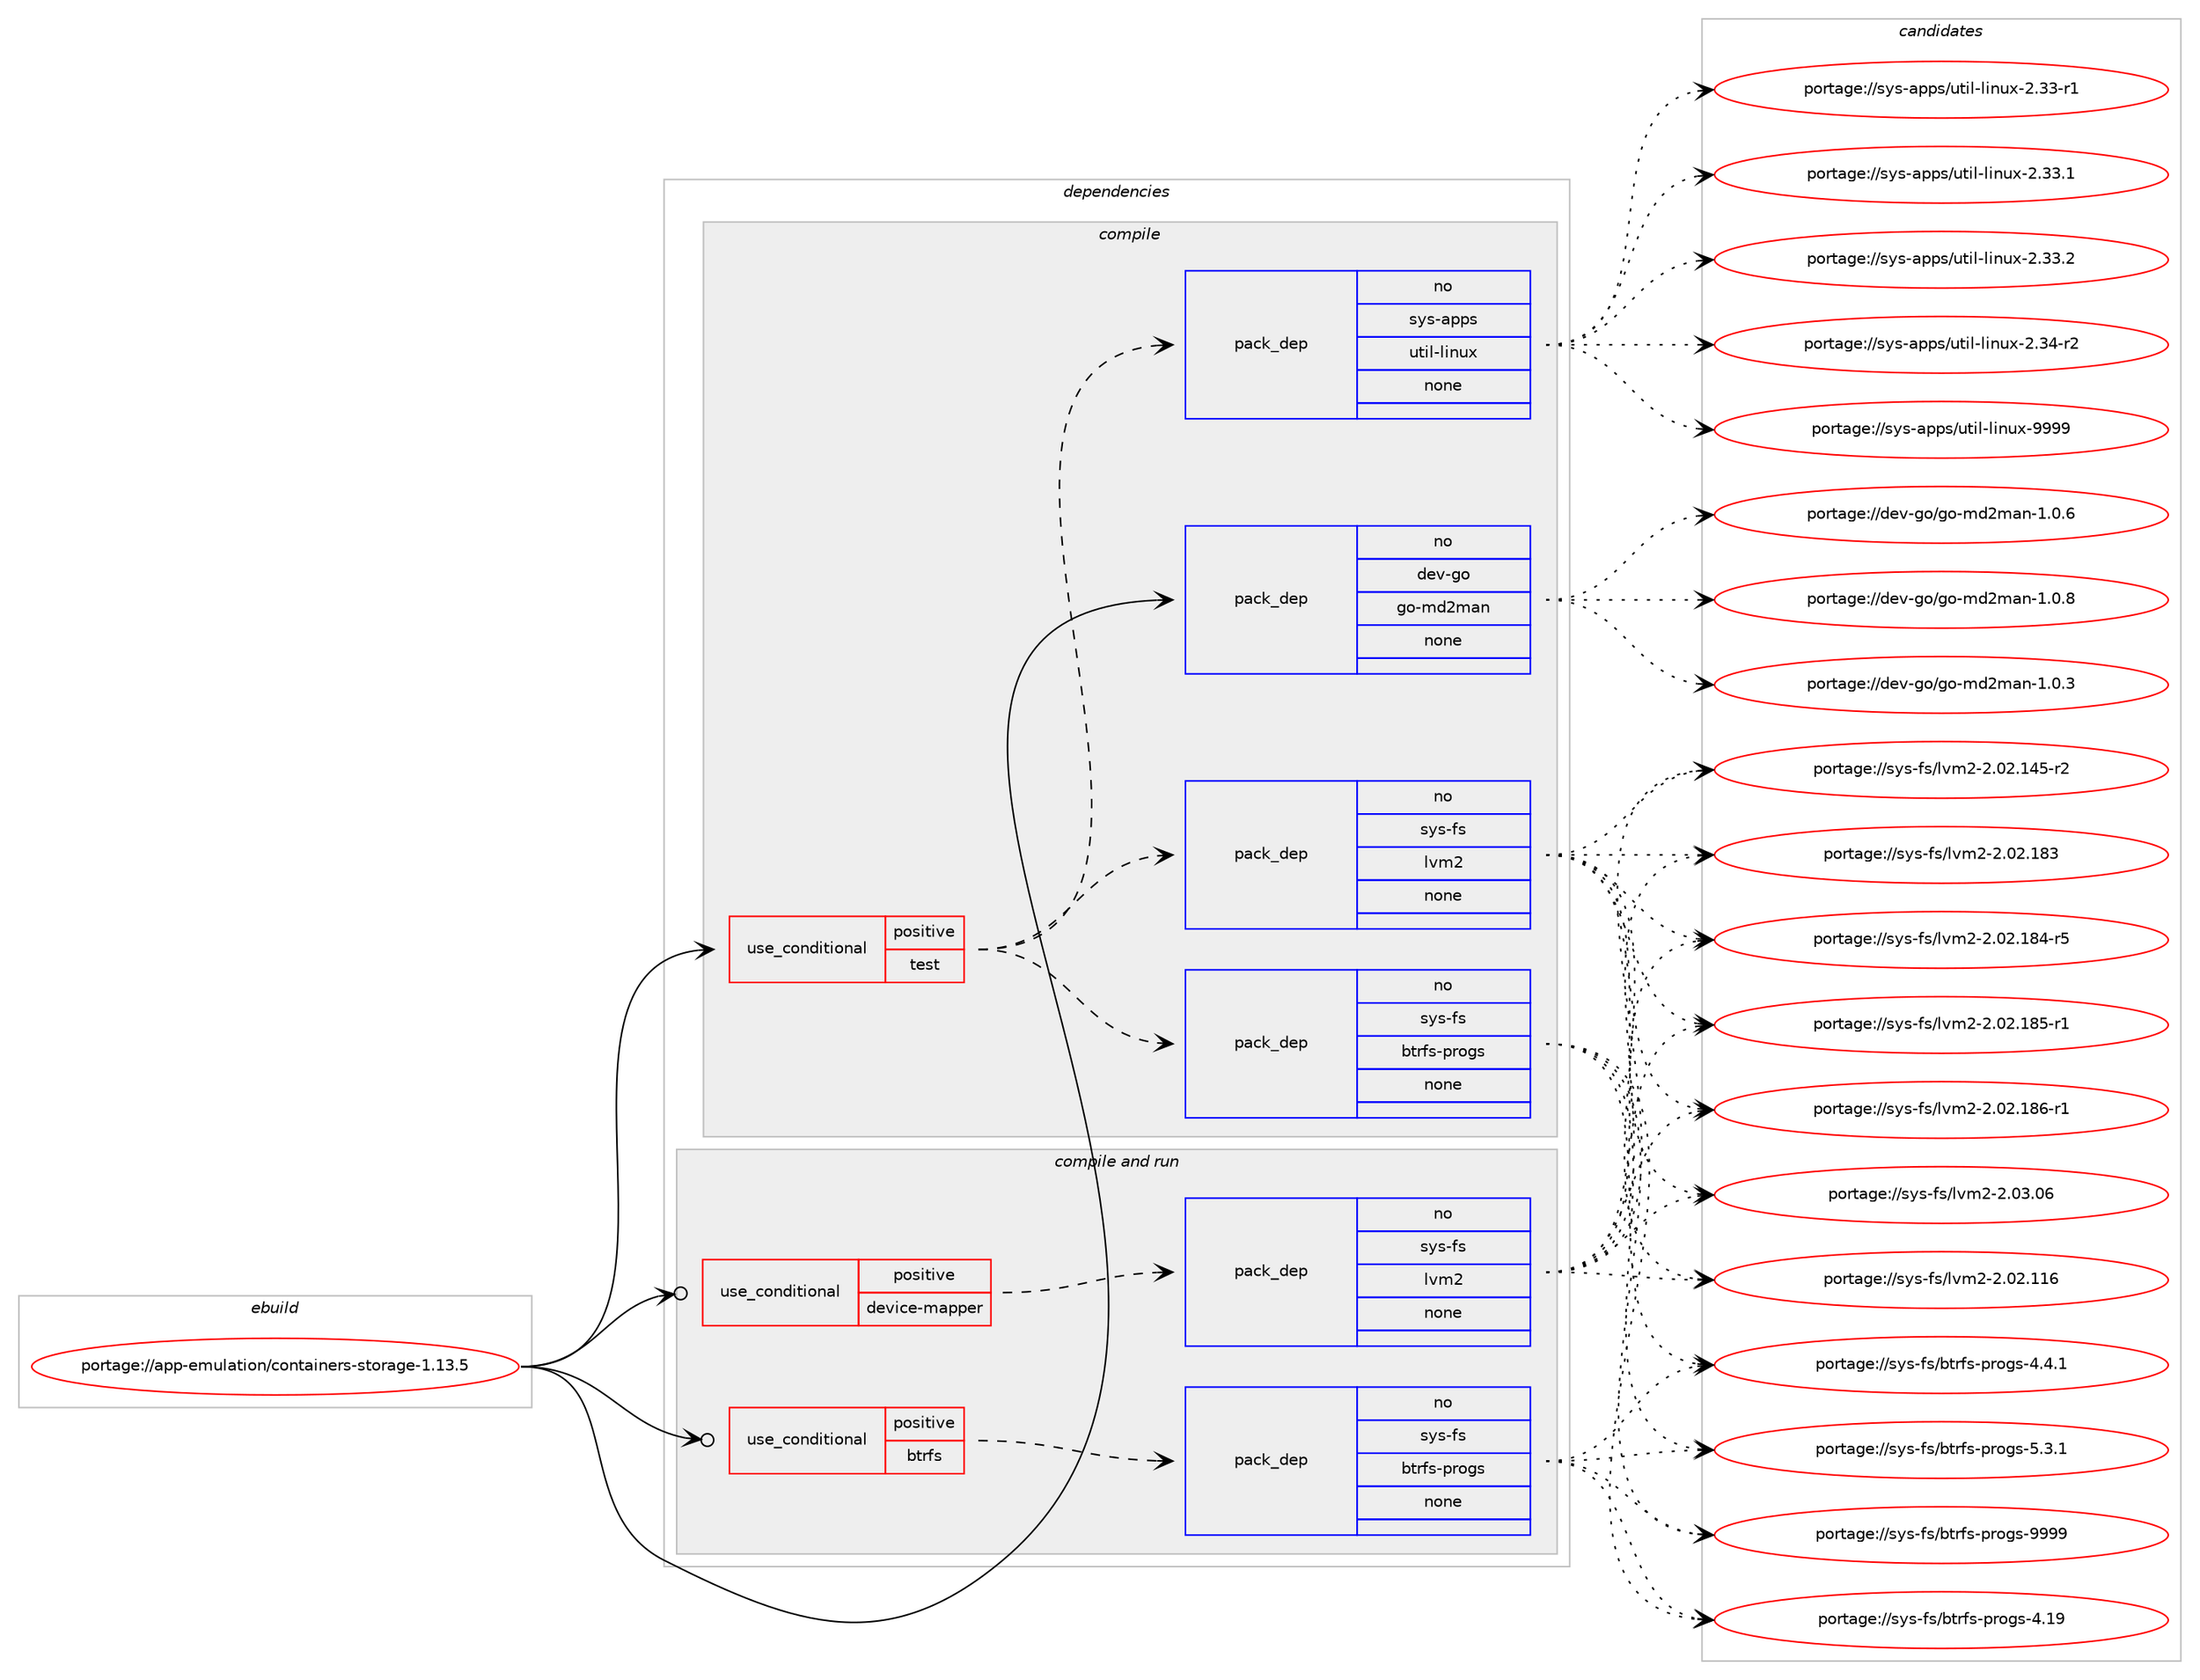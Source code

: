 digraph prolog {

# *************
# Graph options
# *************

newrank=true;
concentrate=true;
compound=true;
graph [rankdir=LR,fontname=Helvetica,fontsize=10,ranksep=1.5];#, ranksep=2.5, nodesep=0.2];
edge  [arrowhead=vee];
node  [fontname=Helvetica,fontsize=10];

# **********
# The ebuild
# **********

subgraph cluster_leftcol {
color=gray;
label=<<i>ebuild</i>>;
id [label="portage://app-emulation/containers-storage-1.13.5", color=red, width=4, href="../app-emulation/containers-storage-1.13.5.svg"];
}

# ****************
# The dependencies
# ****************

subgraph cluster_midcol {
color=gray;
label=<<i>dependencies</i>>;
subgraph cluster_compile {
fillcolor="#eeeeee";
style=filled;
label=<<i>compile</i>>;
subgraph cond4598 {
dependency19133 [label=<<TABLE BORDER="0" CELLBORDER="1" CELLSPACING="0" CELLPADDING="4"><TR><TD ROWSPAN="3" CELLPADDING="10">use_conditional</TD></TR><TR><TD>positive</TD></TR><TR><TD>test</TD></TR></TABLE>>, shape=none, color=red];
subgraph pack14189 {
dependency19134 [label=<<TABLE BORDER="0" CELLBORDER="1" CELLSPACING="0" CELLPADDING="4" WIDTH="220"><TR><TD ROWSPAN="6" CELLPADDING="30">pack_dep</TD></TR><TR><TD WIDTH="110">no</TD></TR><TR><TD>sys-fs</TD></TR><TR><TD>btrfs-progs</TD></TR><TR><TD>none</TD></TR><TR><TD></TD></TR></TABLE>>, shape=none, color=blue];
}
dependency19133:e -> dependency19134:w [weight=20,style="dashed",arrowhead="vee"];
subgraph pack14190 {
dependency19135 [label=<<TABLE BORDER="0" CELLBORDER="1" CELLSPACING="0" CELLPADDING="4" WIDTH="220"><TR><TD ROWSPAN="6" CELLPADDING="30">pack_dep</TD></TR><TR><TD WIDTH="110">no</TD></TR><TR><TD>sys-fs</TD></TR><TR><TD>lvm2</TD></TR><TR><TD>none</TD></TR><TR><TD></TD></TR></TABLE>>, shape=none, color=blue];
}
dependency19133:e -> dependency19135:w [weight=20,style="dashed",arrowhead="vee"];
subgraph pack14191 {
dependency19136 [label=<<TABLE BORDER="0" CELLBORDER="1" CELLSPACING="0" CELLPADDING="4" WIDTH="220"><TR><TD ROWSPAN="6" CELLPADDING="30">pack_dep</TD></TR><TR><TD WIDTH="110">no</TD></TR><TR><TD>sys-apps</TD></TR><TR><TD>util-linux</TD></TR><TR><TD>none</TD></TR><TR><TD></TD></TR></TABLE>>, shape=none, color=blue];
}
dependency19133:e -> dependency19136:w [weight=20,style="dashed",arrowhead="vee"];
}
id:e -> dependency19133:w [weight=20,style="solid",arrowhead="vee"];
subgraph pack14192 {
dependency19137 [label=<<TABLE BORDER="0" CELLBORDER="1" CELLSPACING="0" CELLPADDING="4" WIDTH="220"><TR><TD ROWSPAN="6" CELLPADDING="30">pack_dep</TD></TR><TR><TD WIDTH="110">no</TD></TR><TR><TD>dev-go</TD></TR><TR><TD>go-md2man</TD></TR><TR><TD>none</TD></TR><TR><TD></TD></TR></TABLE>>, shape=none, color=blue];
}
id:e -> dependency19137:w [weight=20,style="solid",arrowhead="vee"];
}
subgraph cluster_compileandrun {
fillcolor="#eeeeee";
style=filled;
label=<<i>compile and run</i>>;
subgraph cond4599 {
dependency19138 [label=<<TABLE BORDER="0" CELLBORDER="1" CELLSPACING="0" CELLPADDING="4"><TR><TD ROWSPAN="3" CELLPADDING="10">use_conditional</TD></TR><TR><TD>positive</TD></TR><TR><TD>btrfs</TD></TR></TABLE>>, shape=none, color=red];
subgraph pack14193 {
dependency19139 [label=<<TABLE BORDER="0" CELLBORDER="1" CELLSPACING="0" CELLPADDING="4" WIDTH="220"><TR><TD ROWSPAN="6" CELLPADDING="30">pack_dep</TD></TR><TR><TD WIDTH="110">no</TD></TR><TR><TD>sys-fs</TD></TR><TR><TD>btrfs-progs</TD></TR><TR><TD>none</TD></TR><TR><TD></TD></TR></TABLE>>, shape=none, color=blue];
}
dependency19138:e -> dependency19139:w [weight=20,style="dashed",arrowhead="vee"];
}
id:e -> dependency19138:w [weight=20,style="solid",arrowhead="odotvee"];
subgraph cond4600 {
dependency19140 [label=<<TABLE BORDER="0" CELLBORDER="1" CELLSPACING="0" CELLPADDING="4"><TR><TD ROWSPAN="3" CELLPADDING="10">use_conditional</TD></TR><TR><TD>positive</TD></TR><TR><TD>device-mapper</TD></TR></TABLE>>, shape=none, color=red];
subgraph pack14194 {
dependency19141 [label=<<TABLE BORDER="0" CELLBORDER="1" CELLSPACING="0" CELLPADDING="4" WIDTH="220"><TR><TD ROWSPAN="6" CELLPADDING="30">pack_dep</TD></TR><TR><TD WIDTH="110">no</TD></TR><TR><TD>sys-fs</TD></TR><TR><TD>lvm2</TD></TR><TR><TD>none</TD></TR><TR><TD></TD></TR></TABLE>>, shape=none, color=blue];
}
dependency19140:e -> dependency19141:w [weight=20,style="dashed",arrowhead="vee"];
}
id:e -> dependency19140:w [weight=20,style="solid",arrowhead="odotvee"];
}
subgraph cluster_run {
fillcolor="#eeeeee";
style=filled;
label=<<i>run</i>>;
}
}

# **************
# The candidates
# **************

subgraph cluster_choices {
rank=same;
color=gray;
label=<<i>candidates</i>>;

subgraph choice14189 {
color=black;
nodesep=1;
choiceportage115121115451021154798116114102115451121141111031154552464957 [label="portage://sys-fs/btrfs-progs-4.19", color=red, width=4,href="../sys-fs/btrfs-progs-4.19.svg"];
choiceportage11512111545102115479811611410211545112114111103115455246524649 [label="portage://sys-fs/btrfs-progs-4.4.1", color=red, width=4,href="../sys-fs/btrfs-progs-4.4.1.svg"];
choiceportage11512111545102115479811611410211545112114111103115455346514649 [label="portage://sys-fs/btrfs-progs-5.3.1", color=red, width=4,href="../sys-fs/btrfs-progs-5.3.1.svg"];
choiceportage115121115451021154798116114102115451121141111031154557575757 [label="portage://sys-fs/btrfs-progs-9999", color=red, width=4,href="../sys-fs/btrfs-progs-9999.svg"];
dependency19134:e -> choiceportage115121115451021154798116114102115451121141111031154552464957:w [style=dotted,weight="100"];
dependency19134:e -> choiceportage11512111545102115479811611410211545112114111103115455246524649:w [style=dotted,weight="100"];
dependency19134:e -> choiceportage11512111545102115479811611410211545112114111103115455346514649:w [style=dotted,weight="100"];
dependency19134:e -> choiceportage115121115451021154798116114102115451121141111031154557575757:w [style=dotted,weight="100"];
}
subgraph choice14190 {
color=black;
nodesep=1;
choiceportage115121115451021154710811810950455046485046494954 [label="portage://sys-fs/lvm2-2.02.116", color=red, width=4,href="../sys-fs/lvm2-2.02.116.svg"];
choiceportage1151211154510211547108118109504550464850464952534511450 [label="portage://sys-fs/lvm2-2.02.145-r2", color=red, width=4,href="../sys-fs/lvm2-2.02.145-r2.svg"];
choiceportage115121115451021154710811810950455046485046495651 [label="portage://sys-fs/lvm2-2.02.183", color=red, width=4,href="../sys-fs/lvm2-2.02.183.svg"];
choiceportage1151211154510211547108118109504550464850464956524511453 [label="portage://sys-fs/lvm2-2.02.184-r5", color=red, width=4,href="../sys-fs/lvm2-2.02.184-r5.svg"];
choiceportage1151211154510211547108118109504550464850464956534511449 [label="portage://sys-fs/lvm2-2.02.185-r1", color=red, width=4,href="../sys-fs/lvm2-2.02.185-r1.svg"];
choiceportage1151211154510211547108118109504550464850464956544511449 [label="portage://sys-fs/lvm2-2.02.186-r1", color=red, width=4,href="../sys-fs/lvm2-2.02.186-r1.svg"];
choiceportage1151211154510211547108118109504550464851464854 [label="portage://sys-fs/lvm2-2.03.06", color=red, width=4,href="../sys-fs/lvm2-2.03.06.svg"];
dependency19135:e -> choiceportage115121115451021154710811810950455046485046494954:w [style=dotted,weight="100"];
dependency19135:e -> choiceportage1151211154510211547108118109504550464850464952534511450:w [style=dotted,weight="100"];
dependency19135:e -> choiceportage115121115451021154710811810950455046485046495651:w [style=dotted,weight="100"];
dependency19135:e -> choiceportage1151211154510211547108118109504550464850464956524511453:w [style=dotted,weight="100"];
dependency19135:e -> choiceportage1151211154510211547108118109504550464850464956534511449:w [style=dotted,weight="100"];
dependency19135:e -> choiceportage1151211154510211547108118109504550464850464956544511449:w [style=dotted,weight="100"];
dependency19135:e -> choiceportage1151211154510211547108118109504550464851464854:w [style=dotted,weight="100"];
}
subgraph choice14191 {
color=black;
nodesep=1;
choiceportage1151211154597112112115471171161051084510810511011712045504651514511449 [label="portage://sys-apps/util-linux-2.33-r1", color=red, width=4,href="../sys-apps/util-linux-2.33-r1.svg"];
choiceportage1151211154597112112115471171161051084510810511011712045504651514649 [label="portage://sys-apps/util-linux-2.33.1", color=red, width=4,href="../sys-apps/util-linux-2.33.1.svg"];
choiceportage1151211154597112112115471171161051084510810511011712045504651514650 [label="portage://sys-apps/util-linux-2.33.2", color=red, width=4,href="../sys-apps/util-linux-2.33.2.svg"];
choiceportage1151211154597112112115471171161051084510810511011712045504651524511450 [label="portage://sys-apps/util-linux-2.34-r2", color=red, width=4,href="../sys-apps/util-linux-2.34-r2.svg"];
choiceportage115121115459711211211547117116105108451081051101171204557575757 [label="portage://sys-apps/util-linux-9999", color=red, width=4,href="../sys-apps/util-linux-9999.svg"];
dependency19136:e -> choiceportage1151211154597112112115471171161051084510810511011712045504651514511449:w [style=dotted,weight="100"];
dependency19136:e -> choiceportage1151211154597112112115471171161051084510810511011712045504651514649:w [style=dotted,weight="100"];
dependency19136:e -> choiceportage1151211154597112112115471171161051084510810511011712045504651514650:w [style=dotted,weight="100"];
dependency19136:e -> choiceportage1151211154597112112115471171161051084510810511011712045504651524511450:w [style=dotted,weight="100"];
dependency19136:e -> choiceportage115121115459711211211547117116105108451081051101171204557575757:w [style=dotted,weight="100"];
}
subgraph choice14192 {
color=black;
nodesep=1;
choiceportage1001011184510311147103111451091005010997110454946484651 [label="portage://dev-go/go-md2man-1.0.3", color=red, width=4,href="../dev-go/go-md2man-1.0.3.svg"];
choiceportage1001011184510311147103111451091005010997110454946484654 [label="portage://dev-go/go-md2man-1.0.6", color=red, width=4,href="../dev-go/go-md2man-1.0.6.svg"];
choiceportage1001011184510311147103111451091005010997110454946484656 [label="portage://dev-go/go-md2man-1.0.8", color=red, width=4,href="../dev-go/go-md2man-1.0.8.svg"];
dependency19137:e -> choiceportage1001011184510311147103111451091005010997110454946484651:w [style=dotted,weight="100"];
dependency19137:e -> choiceportage1001011184510311147103111451091005010997110454946484654:w [style=dotted,weight="100"];
dependency19137:e -> choiceportage1001011184510311147103111451091005010997110454946484656:w [style=dotted,weight="100"];
}
subgraph choice14193 {
color=black;
nodesep=1;
choiceportage115121115451021154798116114102115451121141111031154552464957 [label="portage://sys-fs/btrfs-progs-4.19", color=red, width=4,href="../sys-fs/btrfs-progs-4.19.svg"];
choiceportage11512111545102115479811611410211545112114111103115455246524649 [label="portage://sys-fs/btrfs-progs-4.4.1", color=red, width=4,href="../sys-fs/btrfs-progs-4.4.1.svg"];
choiceportage11512111545102115479811611410211545112114111103115455346514649 [label="portage://sys-fs/btrfs-progs-5.3.1", color=red, width=4,href="../sys-fs/btrfs-progs-5.3.1.svg"];
choiceportage115121115451021154798116114102115451121141111031154557575757 [label="portage://sys-fs/btrfs-progs-9999", color=red, width=4,href="../sys-fs/btrfs-progs-9999.svg"];
dependency19139:e -> choiceportage115121115451021154798116114102115451121141111031154552464957:w [style=dotted,weight="100"];
dependency19139:e -> choiceportage11512111545102115479811611410211545112114111103115455246524649:w [style=dotted,weight="100"];
dependency19139:e -> choiceportage11512111545102115479811611410211545112114111103115455346514649:w [style=dotted,weight="100"];
dependency19139:e -> choiceportage115121115451021154798116114102115451121141111031154557575757:w [style=dotted,weight="100"];
}
subgraph choice14194 {
color=black;
nodesep=1;
choiceportage115121115451021154710811810950455046485046494954 [label="portage://sys-fs/lvm2-2.02.116", color=red, width=4,href="../sys-fs/lvm2-2.02.116.svg"];
choiceportage1151211154510211547108118109504550464850464952534511450 [label="portage://sys-fs/lvm2-2.02.145-r2", color=red, width=4,href="../sys-fs/lvm2-2.02.145-r2.svg"];
choiceportage115121115451021154710811810950455046485046495651 [label="portage://sys-fs/lvm2-2.02.183", color=red, width=4,href="../sys-fs/lvm2-2.02.183.svg"];
choiceportage1151211154510211547108118109504550464850464956524511453 [label="portage://sys-fs/lvm2-2.02.184-r5", color=red, width=4,href="../sys-fs/lvm2-2.02.184-r5.svg"];
choiceportage1151211154510211547108118109504550464850464956534511449 [label="portage://sys-fs/lvm2-2.02.185-r1", color=red, width=4,href="../sys-fs/lvm2-2.02.185-r1.svg"];
choiceportage1151211154510211547108118109504550464850464956544511449 [label="portage://sys-fs/lvm2-2.02.186-r1", color=red, width=4,href="../sys-fs/lvm2-2.02.186-r1.svg"];
choiceportage1151211154510211547108118109504550464851464854 [label="portage://sys-fs/lvm2-2.03.06", color=red, width=4,href="../sys-fs/lvm2-2.03.06.svg"];
dependency19141:e -> choiceportage115121115451021154710811810950455046485046494954:w [style=dotted,weight="100"];
dependency19141:e -> choiceportage1151211154510211547108118109504550464850464952534511450:w [style=dotted,weight="100"];
dependency19141:e -> choiceportage115121115451021154710811810950455046485046495651:w [style=dotted,weight="100"];
dependency19141:e -> choiceportage1151211154510211547108118109504550464850464956524511453:w [style=dotted,weight="100"];
dependency19141:e -> choiceportage1151211154510211547108118109504550464850464956534511449:w [style=dotted,weight="100"];
dependency19141:e -> choiceportage1151211154510211547108118109504550464850464956544511449:w [style=dotted,weight="100"];
dependency19141:e -> choiceportage1151211154510211547108118109504550464851464854:w [style=dotted,weight="100"];
}
}

}
